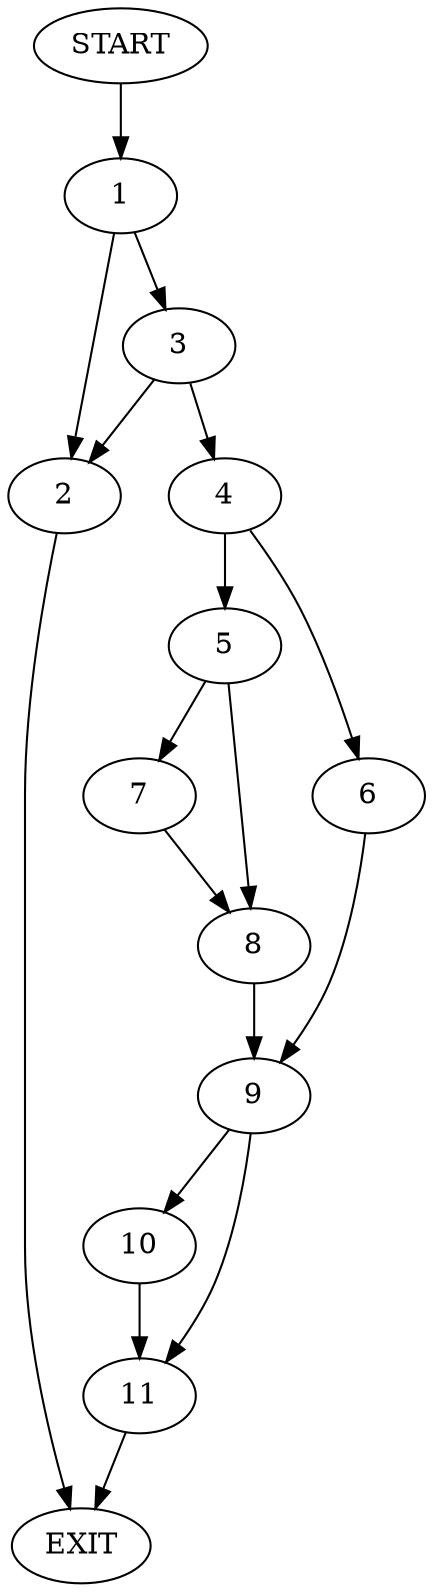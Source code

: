 digraph {
0 [label="START"]
12 [label="EXIT"]
0 -> 1
1 -> 2
1 -> 3
2 -> 12
3 -> 2
3 -> 4
4 -> 5
4 -> 6
5 -> 7
5 -> 8
6 -> 9
8 -> 9
7 -> 8
9 -> 10
9 -> 11
10 -> 11
11 -> 12
}

